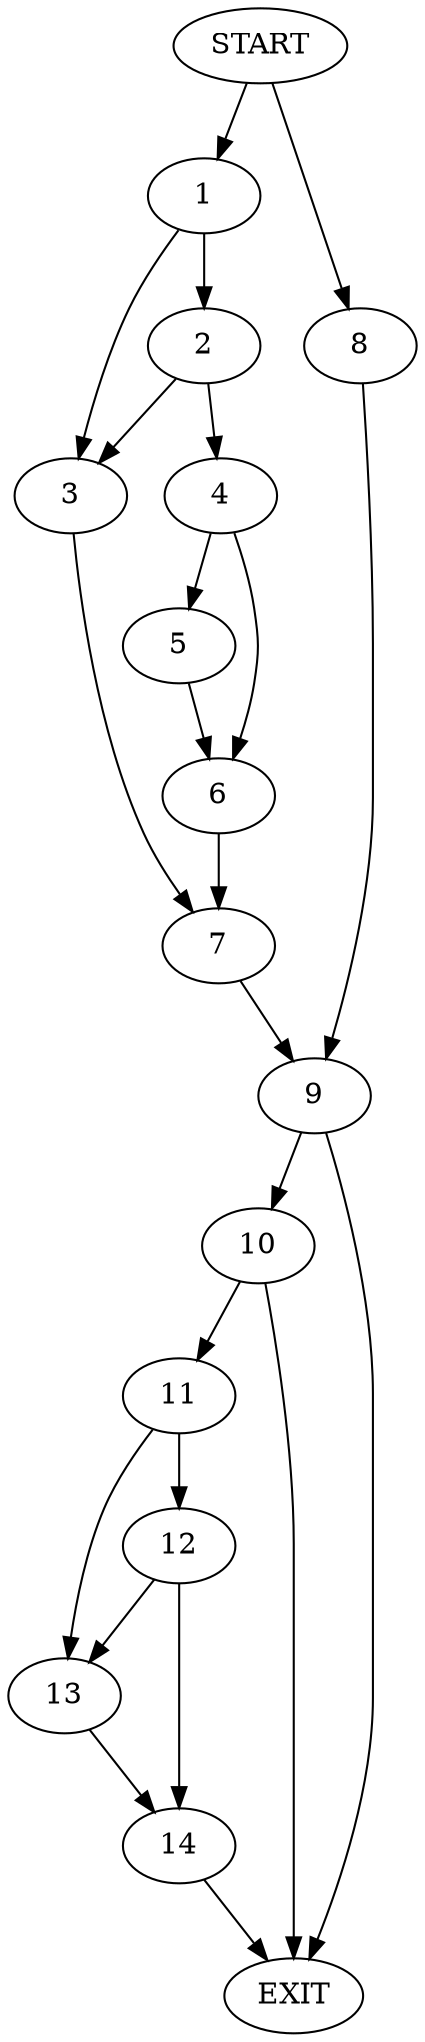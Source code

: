 digraph { 
0 [label="START"];
1;
2;
3;
4;
5;
6;
7;
8;
9;
10;
11;
12;
13;
14;
15[label="EXIT"];
0 -> 1;
0 -> 8;
1 -> 3;
1 -> 2;
2 -> 3;
2 -> 4;
3 -> 7;
4 -> 5;
4 -> 6;
5 -> 6;
6 -> 7;
7 -> 9;
8 -> 9;
9 -> 10;
9 -> 15;
10 -> 11;
10 -> 15;
11 -> 13;
11 -> 12;
12 -> 13;
12 -> 14;
13 -> 14;
14 -> 15;
}